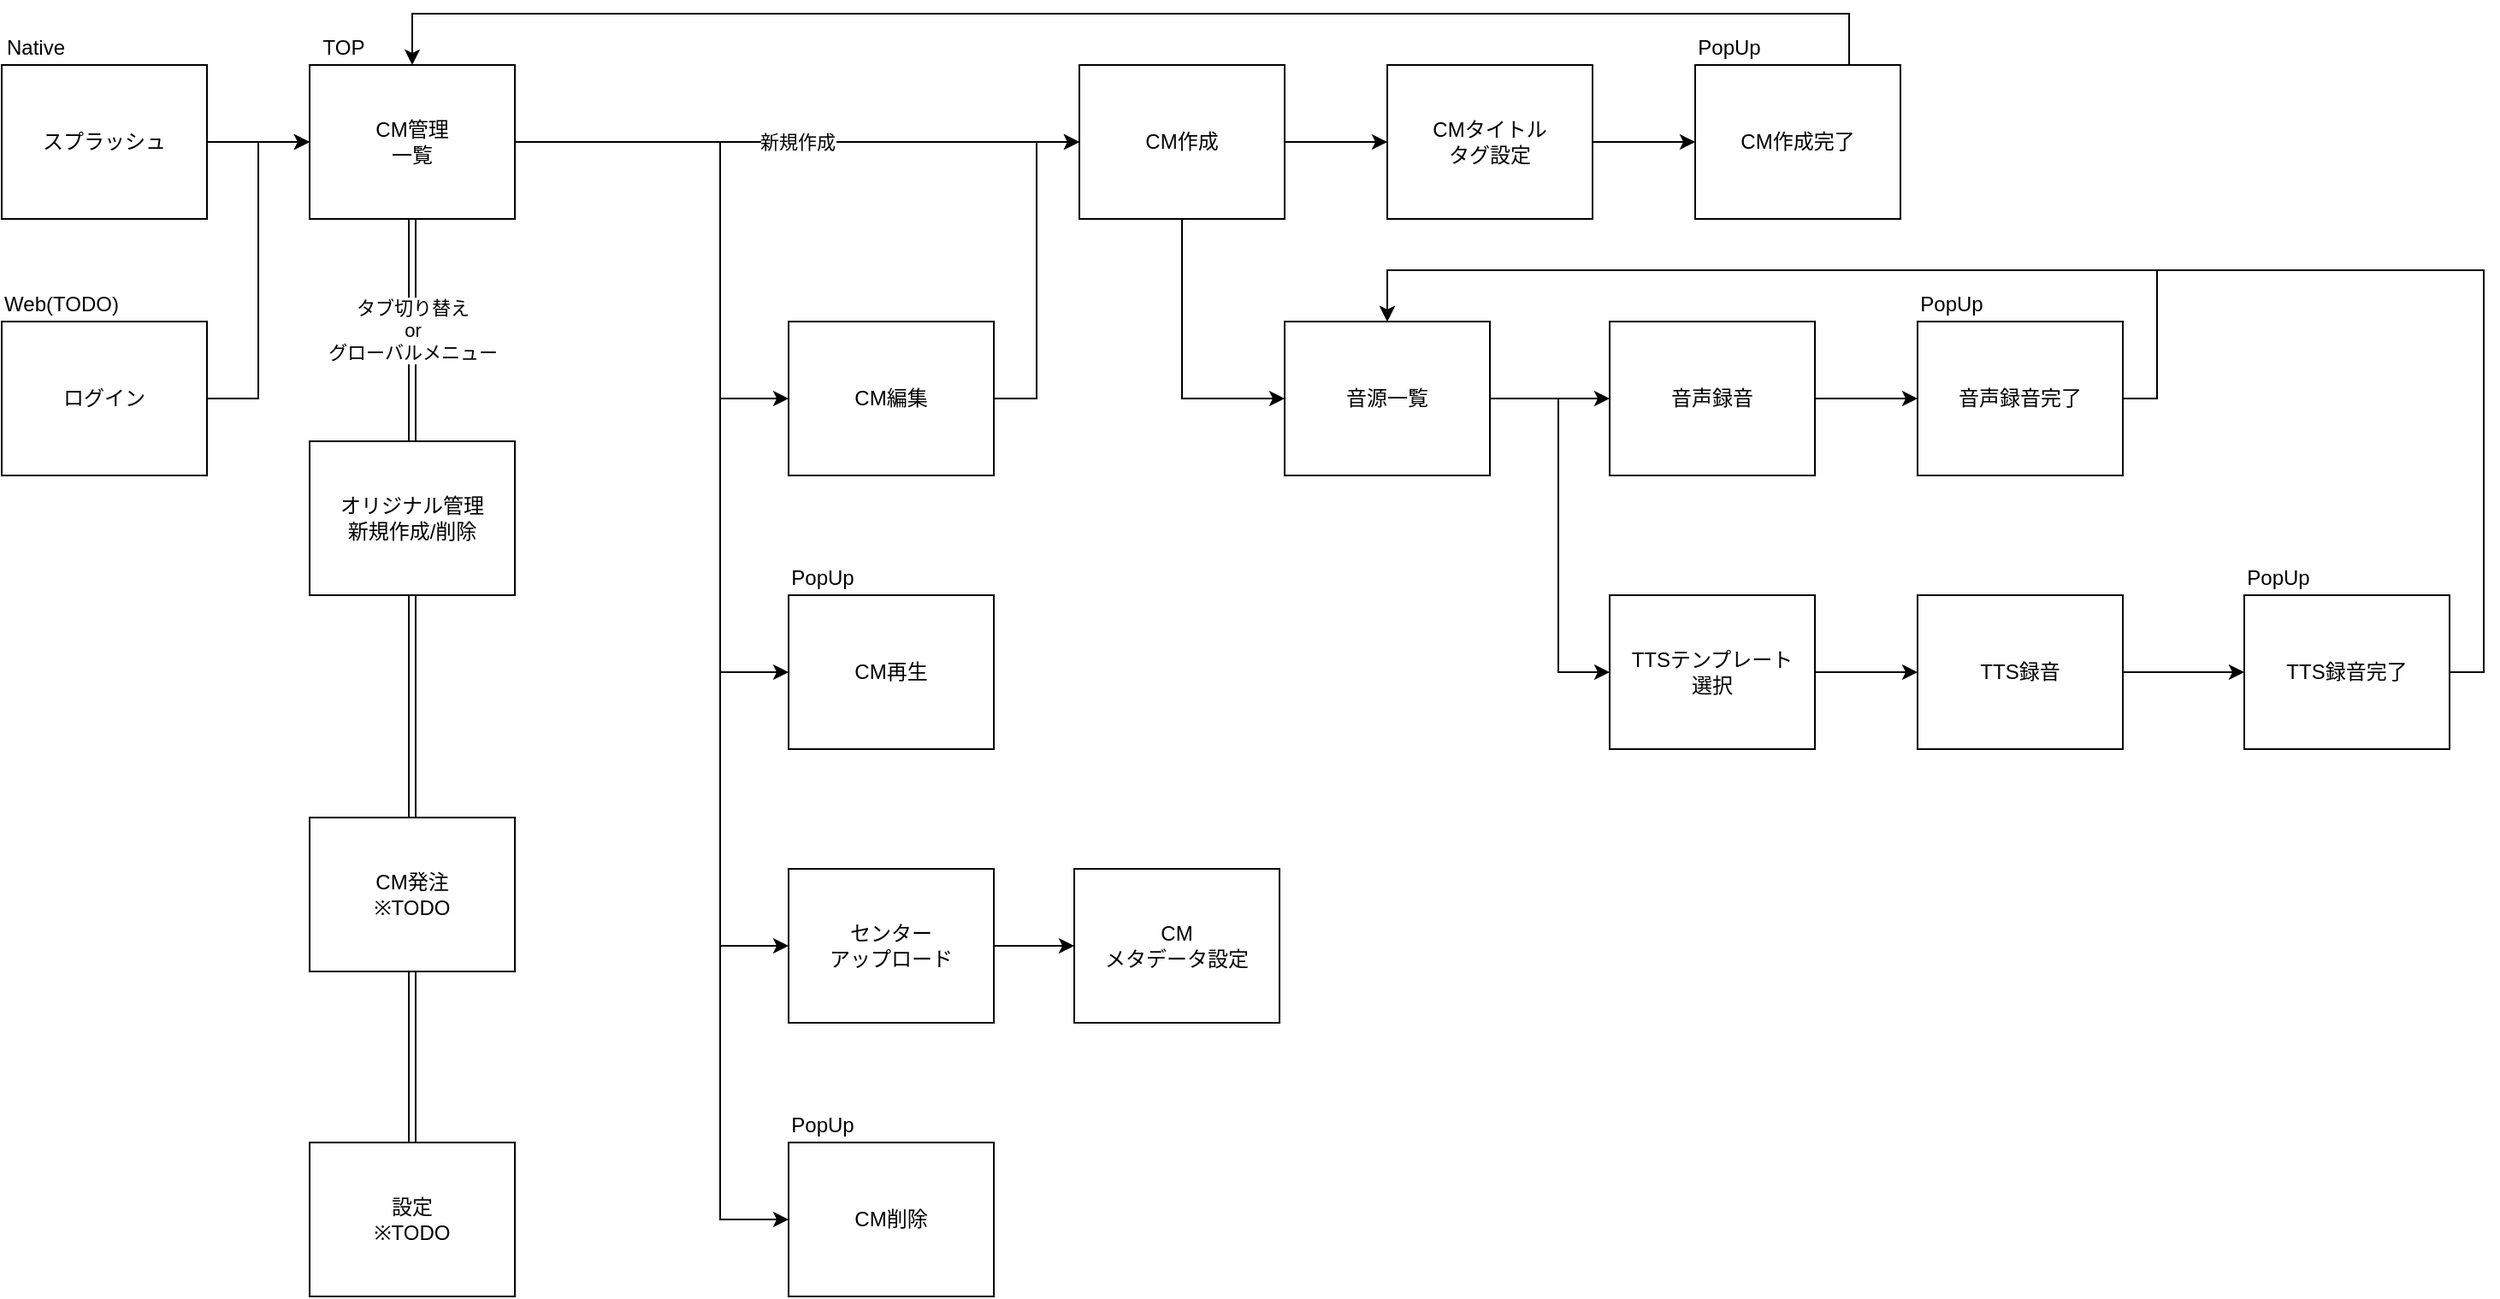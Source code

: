 <mxfile version="13.6.2" type="device"><diagram id="WqWZgD3vgtf2L1N1Ggok" name="ページ1"><mxGraphModel dx="1086" dy="816" grid="1" gridSize="10" guides="1" tooltips="1" connect="1" arrows="1" fold="1" page="1" pageScale="1" pageWidth="827" pageHeight="1169" math="0" shadow="0"><root><mxCell id="0"/><mxCell id="1" parent="0"/><mxCell id="hDD3GA9I00zkFGCR_pqn-11" style="edgeStyle=orthogonalEdgeStyle;rounded=0;orthogonalLoop=1;jettySize=auto;html=1;exitX=1;exitY=0.5;exitDx=0;exitDy=0;entryX=0;entryY=0.5;entryDx=0;entryDy=0;" parent="1" source="hDD3GA9I00zkFGCR_pqn-2" target="hDD3GA9I00zkFGCR_pqn-3" edge="1"><mxGeometry relative="1" as="geometry"/></mxCell><mxCell id="hDD3GA9I00zkFGCR_pqn-2" value="スプラッシュ" style="rounded=0;whiteSpace=wrap;html=1;" parent="1" vertex="1"><mxGeometry x="80" y="200" width="120" height="90" as="geometry"/></mxCell><mxCell id="hDD3GA9I00zkFGCR_pqn-12" value="新規作成" style="edgeStyle=orthogonalEdgeStyle;rounded=0;orthogonalLoop=1;jettySize=auto;html=1;exitX=1;exitY=0.5;exitDx=0;exitDy=0;entryX=0;entryY=0.5;entryDx=0;entryDy=0;" parent="1" source="hDD3GA9I00zkFGCR_pqn-3" target="hDD3GA9I00zkFGCR_pqn-4" edge="1"><mxGeometry relative="1" as="geometry"/></mxCell><mxCell id="hDD3GA9I00zkFGCR_pqn-14" style="edgeStyle=orthogonalEdgeStyle;rounded=0;orthogonalLoop=1;jettySize=auto;html=1;exitX=1;exitY=0.5;exitDx=0;exitDy=0;entryX=0;entryY=0.5;entryDx=0;entryDy=0;" parent="1" source="hDD3GA9I00zkFGCR_pqn-3" target="hDD3GA9I00zkFGCR_pqn-7" edge="1"><mxGeometry relative="1" as="geometry"><Array as="points"><mxPoint x="500" y="245"/><mxPoint x="500" y="555"/></Array></mxGeometry></mxCell><mxCell id="hDD3GA9I00zkFGCR_pqn-32" style="edgeStyle=orthogonalEdgeStyle;rounded=0;orthogonalLoop=1;jettySize=auto;html=1;exitX=1;exitY=0.5;exitDx=0;exitDy=0;entryX=0;entryY=0.5;entryDx=0;entryDy=0;" parent="1" source="hDD3GA9I00zkFGCR_pqn-3" target="hDD3GA9I00zkFGCR_pqn-27" edge="1"><mxGeometry relative="1" as="geometry"><Array as="points"><mxPoint x="500" y="245"/><mxPoint x="500" y="715"/></Array></mxGeometry></mxCell><mxCell id="hDD3GA9I00zkFGCR_pqn-36" style="edgeStyle=orthogonalEdgeStyle;rounded=0;orthogonalLoop=1;jettySize=auto;html=1;exitX=1;exitY=0.5;exitDx=0;exitDy=0;entryX=0;entryY=0.5;entryDx=0;entryDy=0;" parent="1" source="hDD3GA9I00zkFGCR_pqn-3" target="hDD3GA9I00zkFGCR_pqn-35" edge="1"><mxGeometry relative="1" as="geometry"><Array as="points"><mxPoint x="500" y="245"/><mxPoint x="500" y="875"/></Array></mxGeometry></mxCell><mxCell id="e4EBdBkjIyevoasEQ6yY-8" style="edgeStyle=orthogonalEdgeStyle;rounded=0;orthogonalLoop=1;jettySize=auto;html=1;exitX=1;exitY=0.5;exitDx=0;exitDy=0;entryX=0;entryY=0.5;entryDx=0;entryDy=0;" parent="1" source="hDD3GA9I00zkFGCR_pqn-3" target="e4EBdBkjIyevoasEQ6yY-7" edge="1"><mxGeometry relative="1" as="geometry"><Array as="points"><mxPoint x="500" y="245"/><mxPoint x="500" y="395"/></Array></mxGeometry></mxCell><mxCell id="e4EBdBkjIyevoasEQ6yY-11" value="タブ切り替え&lt;br&gt;or&lt;br&gt;グローバルメニュー" style="edgeStyle=orthogonalEdgeStyle;rounded=0;orthogonalLoop=1;jettySize=auto;html=1;exitX=0.5;exitY=1;exitDx=0;exitDy=0;entryX=0.5;entryY=0;entryDx=0;entryDy=0;shape=link;" parent="1" source="hDD3GA9I00zkFGCR_pqn-3" target="e4EBdBkjIyevoasEQ6yY-5" edge="1"><mxGeometry relative="1" as="geometry"/></mxCell><mxCell id="hDD3GA9I00zkFGCR_pqn-3" value="CM管理&lt;br&gt;一覧" style="rounded=0;whiteSpace=wrap;html=1;" parent="1" vertex="1"><mxGeometry x="260" y="200" width="120" height="90" as="geometry"/></mxCell><mxCell id="hDD3GA9I00zkFGCR_pqn-15" style="edgeStyle=orthogonalEdgeStyle;rounded=0;orthogonalLoop=1;jettySize=auto;html=1;exitX=0.5;exitY=1;exitDx=0;exitDy=0;entryX=0;entryY=0.5;entryDx=0;entryDy=0;" parent="1" source="hDD3GA9I00zkFGCR_pqn-4" target="hDD3GA9I00zkFGCR_pqn-5" edge="1"><mxGeometry relative="1" as="geometry"/></mxCell><mxCell id="hDD3GA9I00zkFGCR_pqn-29" style="edgeStyle=orthogonalEdgeStyle;rounded=0;orthogonalLoop=1;jettySize=auto;html=1;exitX=1;exitY=0.5;exitDx=0;exitDy=0;" parent="1" source="hDD3GA9I00zkFGCR_pqn-4" target="hDD3GA9I00zkFGCR_pqn-28" edge="1"><mxGeometry relative="1" as="geometry"/></mxCell><mxCell id="hDD3GA9I00zkFGCR_pqn-4" value="CM作成" style="rounded=0;whiteSpace=wrap;html=1;" parent="1" vertex="1"><mxGeometry x="710" y="200" width="120" height="90" as="geometry"/></mxCell><mxCell id="hDD3GA9I00zkFGCR_pqn-16" style="edgeStyle=orthogonalEdgeStyle;rounded=0;orthogonalLoop=1;jettySize=auto;html=1;exitX=1;exitY=0.5;exitDx=0;exitDy=0;entryX=0;entryY=0.5;entryDx=0;entryDy=0;" parent="1" source="hDD3GA9I00zkFGCR_pqn-5" target="hDD3GA9I00zkFGCR_pqn-8" edge="1"><mxGeometry relative="1" as="geometry"/></mxCell><mxCell id="e4EBdBkjIyevoasEQ6yY-3" style="edgeStyle=orthogonalEdgeStyle;rounded=0;orthogonalLoop=1;jettySize=auto;html=1;exitX=1;exitY=0.5;exitDx=0;exitDy=0;entryX=0;entryY=0.5;entryDx=0;entryDy=0;" parent="1" source="hDD3GA9I00zkFGCR_pqn-5" target="hDD3GA9I00zkFGCR_pqn-10" edge="1"><mxGeometry relative="1" as="geometry"><Array as="points"><mxPoint x="990" y="395"/><mxPoint x="990" y="555"/></Array></mxGeometry></mxCell><mxCell id="hDD3GA9I00zkFGCR_pqn-5" value="音源一覧" style="rounded=0;whiteSpace=wrap;html=1;" parent="1" vertex="1"><mxGeometry x="830" y="350" width="120" height="90" as="geometry"/></mxCell><mxCell id="hDD3GA9I00zkFGCR_pqn-7" value="CM再生" style="rounded=0;whiteSpace=wrap;html=1;" parent="1" vertex="1"><mxGeometry x="540" y="510" width="120" height="90" as="geometry"/></mxCell><mxCell id="hDD3GA9I00zkFGCR_pqn-39" style="edgeStyle=orthogonalEdgeStyle;rounded=0;orthogonalLoop=1;jettySize=auto;html=1;exitX=1;exitY=0.5;exitDx=0;exitDy=0;entryX=0;entryY=0.5;entryDx=0;entryDy=0;" parent="1" source="hDD3GA9I00zkFGCR_pqn-8" target="hDD3GA9I00zkFGCR_pqn-37" edge="1"><mxGeometry relative="1" as="geometry"/></mxCell><mxCell id="hDD3GA9I00zkFGCR_pqn-8" value="音声録音" style="rounded=0;whiteSpace=wrap;html=1;" parent="1" vertex="1"><mxGeometry x="1020" y="350" width="120" height="90" as="geometry"/></mxCell><mxCell id="hDD3GA9I00zkFGCR_pqn-40" style="edgeStyle=orthogonalEdgeStyle;rounded=0;orthogonalLoop=1;jettySize=auto;html=1;exitX=1;exitY=0.5;exitDx=0;exitDy=0;entryX=0;entryY=0.5;entryDx=0;entryDy=0;" parent="1" source="hDD3GA9I00zkFGCR_pqn-9" target="hDD3GA9I00zkFGCR_pqn-38" edge="1"><mxGeometry relative="1" as="geometry"/></mxCell><mxCell id="hDD3GA9I00zkFGCR_pqn-9" value="TTS録音" style="rounded=0;whiteSpace=wrap;html=1;" parent="1" vertex="1"><mxGeometry x="1200" y="510" width="120" height="90" as="geometry"/></mxCell><mxCell id="e4EBdBkjIyevoasEQ6yY-4" style="edgeStyle=orthogonalEdgeStyle;rounded=0;orthogonalLoop=1;jettySize=auto;html=1;exitX=1;exitY=0.5;exitDx=0;exitDy=0;entryX=0;entryY=0.5;entryDx=0;entryDy=0;" parent="1" source="hDD3GA9I00zkFGCR_pqn-10" target="hDD3GA9I00zkFGCR_pqn-9" edge="1"><mxGeometry relative="1" as="geometry"/></mxCell><mxCell id="hDD3GA9I00zkFGCR_pqn-10" value="TTSテンプレート&lt;br&gt;選択" style="rounded=0;whiteSpace=wrap;html=1;" parent="1" vertex="1"><mxGeometry x="1020" y="510" width="120" height="90" as="geometry"/></mxCell><mxCell id="e4EBdBkjIyevoasEQ6yY-13" value="" style="edgeStyle=orthogonalEdgeStyle;rounded=0;orthogonalLoop=1;jettySize=auto;html=1;exitX=0.5;exitY=1;exitDx=0;exitDy=0;entryX=0.5;entryY=0;entryDx=0;entryDy=0;shape=link;" parent="1" source="hDD3GA9I00zkFGCR_pqn-20" target="hDD3GA9I00zkFGCR_pqn-21" edge="1"><mxGeometry relative="1" as="geometry"/></mxCell><mxCell id="hDD3GA9I00zkFGCR_pqn-20" value="CM発注&lt;br&gt;※TODO" style="rounded=0;whiteSpace=wrap;html=1;" parent="1" vertex="1"><mxGeometry x="260" y="640" width="120" height="90" as="geometry"/></mxCell><mxCell id="hDD3GA9I00zkFGCR_pqn-21" value="設定&lt;br&gt;※TODO" style="rounded=0;whiteSpace=wrap;html=1;" parent="1" vertex="1"><mxGeometry x="260" y="830" width="120" height="90" as="geometry"/></mxCell><mxCell id="9iZshQ6x4nwOBVanAQAm-6" style="edgeStyle=orthogonalEdgeStyle;rounded=0;orthogonalLoop=1;jettySize=auto;html=1;exitX=1;exitY=0.5;exitDx=0;exitDy=0;entryX=0;entryY=0.5;entryDx=0;entryDy=0;" edge="1" parent="1" source="hDD3GA9I00zkFGCR_pqn-27" target="9iZshQ6x4nwOBVanAQAm-5"><mxGeometry relative="1" as="geometry"/></mxCell><mxCell id="hDD3GA9I00zkFGCR_pqn-27" value="センター&lt;br&gt;アップロード" style="rounded=0;whiteSpace=wrap;html=1;" parent="1" vertex="1"><mxGeometry x="540" y="670" width="120" height="90" as="geometry"/></mxCell><mxCell id="hDD3GA9I00zkFGCR_pqn-31" style="edgeStyle=orthogonalEdgeStyle;rounded=0;orthogonalLoop=1;jettySize=auto;html=1;exitX=1;exitY=0.5;exitDx=0;exitDy=0;entryX=0;entryY=0.5;entryDx=0;entryDy=0;" parent="1" source="hDD3GA9I00zkFGCR_pqn-28" target="hDD3GA9I00zkFGCR_pqn-30" edge="1"><mxGeometry relative="1" as="geometry"/></mxCell><mxCell id="hDD3GA9I00zkFGCR_pqn-28" value="CMタイトル&lt;br&gt;タグ設定" style="rounded=0;whiteSpace=wrap;html=1;" parent="1" vertex="1"><mxGeometry x="890" y="200" width="120" height="90" as="geometry"/></mxCell><mxCell id="e4EBdBkjIyevoasEQ6yY-10" style="edgeStyle=orthogonalEdgeStyle;rounded=0;orthogonalLoop=1;jettySize=auto;html=1;exitX=1;exitY=0.5;exitDx=0;exitDy=0;entryX=0.5;entryY=0;entryDx=0;entryDy=0;" parent="1" source="hDD3GA9I00zkFGCR_pqn-30" target="hDD3GA9I00zkFGCR_pqn-3" edge="1"><mxGeometry relative="1" as="geometry"><Array as="points"><mxPoint x="1160" y="245"/><mxPoint x="1160" y="170"/><mxPoint x="320" y="170"/></Array></mxGeometry></mxCell><mxCell id="hDD3GA9I00zkFGCR_pqn-30" value="CM作成完了" style="rounded=0;whiteSpace=wrap;html=1;" parent="1" vertex="1"><mxGeometry x="1070" y="200" width="120" height="90" as="geometry"/></mxCell><mxCell id="hDD3GA9I00zkFGCR_pqn-35" value="CM削除" style="rounded=0;whiteSpace=wrap;html=1;" parent="1" vertex="1"><mxGeometry x="540" y="830" width="120" height="90" as="geometry"/></mxCell><mxCell id="hDD3GA9I00zkFGCR_pqn-41" style="edgeStyle=orthogonalEdgeStyle;rounded=0;orthogonalLoop=1;jettySize=auto;html=1;exitX=1;exitY=0.5;exitDx=0;exitDy=0;entryX=0.5;entryY=0;entryDx=0;entryDy=0;" parent="1" source="hDD3GA9I00zkFGCR_pqn-37" target="hDD3GA9I00zkFGCR_pqn-5" edge="1"><mxGeometry relative="1" as="geometry"><Array as="points"><mxPoint x="1340" y="395"/><mxPoint x="1340" y="320"/><mxPoint x="890" y="320"/></Array></mxGeometry></mxCell><mxCell id="hDD3GA9I00zkFGCR_pqn-37" value="音声録音完了" style="rounded=0;whiteSpace=wrap;html=1;" parent="1" vertex="1"><mxGeometry x="1200" y="350" width="120" height="90" as="geometry"/></mxCell><mxCell id="hDD3GA9I00zkFGCR_pqn-42" style="edgeStyle=orthogonalEdgeStyle;rounded=0;orthogonalLoop=1;jettySize=auto;html=1;exitX=1;exitY=0.5;exitDx=0;exitDy=0;entryX=0.5;entryY=0;entryDx=0;entryDy=0;" parent="1" source="hDD3GA9I00zkFGCR_pqn-38" target="hDD3GA9I00zkFGCR_pqn-5" edge="1"><mxGeometry relative="1" as="geometry"><Array as="points"><mxPoint x="1531" y="555"/><mxPoint x="1531" y="320"/><mxPoint x="890" y="320"/></Array></mxGeometry></mxCell><mxCell id="hDD3GA9I00zkFGCR_pqn-38" value="TTS録音完了" style="rounded=0;whiteSpace=wrap;html=1;" parent="1" vertex="1"><mxGeometry x="1391" y="510" width="120" height="90" as="geometry"/></mxCell><mxCell id="hDD3GA9I00zkFGCR_pqn-45" value="PopUp" style="text;html=1;strokeColor=none;fillColor=none;align=center;verticalAlign=middle;whiteSpace=wrap;rounded=0;" parent="1" vertex="1"><mxGeometry x="1070" y="180" width="40" height="20" as="geometry"/></mxCell><mxCell id="hDD3GA9I00zkFGCR_pqn-46" value="PopUp" style="text;html=1;strokeColor=none;fillColor=none;align=center;verticalAlign=middle;whiteSpace=wrap;rounded=0;" parent="1" vertex="1"><mxGeometry x="1200" y="330" width="40" height="20" as="geometry"/></mxCell><mxCell id="hDD3GA9I00zkFGCR_pqn-47" value="PopUp" style="text;html=1;strokeColor=none;fillColor=none;align=center;verticalAlign=middle;whiteSpace=wrap;rounded=0;" parent="1" vertex="1"><mxGeometry x="1391" y="490" width="40" height="20" as="geometry"/></mxCell><mxCell id="hDD3GA9I00zkFGCR_pqn-49" value="PopUp" style="text;html=1;strokeColor=none;fillColor=none;align=center;verticalAlign=middle;whiteSpace=wrap;rounded=0;" parent="1" vertex="1"><mxGeometry x="540" y="490" width="40" height="20" as="geometry"/></mxCell><mxCell id="hDD3GA9I00zkFGCR_pqn-50" value="PopUp" style="text;html=1;strokeColor=none;fillColor=none;align=center;verticalAlign=middle;whiteSpace=wrap;rounded=0;" parent="1" vertex="1"><mxGeometry x="540" y="810" width="40" height="20" as="geometry"/></mxCell><mxCell id="e4EBdBkjIyevoasEQ6yY-12" value="" style="edgeStyle=orthogonalEdgeStyle;rounded=0;orthogonalLoop=1;jettySize=auto;html=1;exitX=0.5;exitY=1;exitDx=0;exitDy=0;entryX=0.5;entryY=0;entryDx=0;entryDy=0;shape=link;" parent="1" source="e4EBdBkjIyevoasEQ6yY-5" target="hDD3GA9I00zkFGCR_pqn-20" edge="1"><mxGeometry relative="1" as="geometry"/></mxCell><mxCell id="e4EBdBkjIyevoasEQ6yY-5" value="オリジナル管理&lt;br&gt;新規作成/削除" style="rounded=0;whiteSpace=wrap;html=1;" parent="1" vertex="1"><mxGeometry x="260" y="420" width="120" height="90" as="geometry"/></mxCell><mxCell id="e4EBdBkjIyevoasEQ6yY-6" value="TOP" style="text;html=1;strokeColor=none;fillColor=none;align=center;verticalAlign=middle;whiteSpace=wrap;rounded=0;" parent="1" vertex="1"><mxGeometry x="260" y="180" width="40" height="20" as="geometry"/></mxCell><mxCell id="e4EBdBkjIyevoasEQ6yY-9" style="edgeStyle=orthogonalEdgeStyle;rounded=0;orthogonalLoop=1;jettySize=auto;html=1;exitX=1;exitY=0.5;exitDx=0;exitDy=0;entryX=0;entryY=0.5;entryDx=0;entryDy=0;" parent="1" source="e4EBdBkjIyevoasEQ6yY-7" target="hDD3GA9I00zkFGCR_pqn-4" edge="1"><mxGeometry relative="1" as="geometry"/></mxCell><mxCell id="e4EBdBkjIyevoasEQ6yY-7" value="CM編集" style="rounded=0;whiteSpace=wrap;html=1;" parent="1" vertex="1"><mxGeometry x="540" y="350" width="120" height="90" as="geometry"/></mxCell><mxCell id="9iZshQ6x4nwOBVanAQAm-1" value="Native" style="text;html=1;strokeColor=none;fillColor=none;align=center;verticalAlign=middle;whiteSpace=wrap;rounded=0;" vertex="1" parent="1"><mxGeometry x="80" y="180" width="40" height="20" as="geometry"/></mxCell><mxCell id="9iZshQ6x4nwOBVanAQAm-4" style="edgeStyle=orthogonalEdgeStyle;rounded=0;orthogonalLoop=1;jettySize=auto;html=1;exitX=1;exitY=0.5;exitDx=0;exitDy=0;entryX=0;entryY=0.5;entryDx=0;entryDy=0;" edge="1" parent="1" source="9iZshQ6x4nwOBVanAQAm-2" target="hDD3GA9I00zkFGCR_pqn-3"><mxGeometry relative="1" as="geometry"/></mxCell><mxCell id="9iZshQ6x4nwOBVanAQAm-2" value="ログイン" style="rounded=0;whiteSpace=wrap;html=1;" vertex="1" parent="1"><mxGeometry x="80" y="350" width="120" height="90" as="geometry"/></mxCell><mxCell id="9iZshQ6x4nwOBVanAQAm-3" value="Web(TODO)" style="text;html=1;strokeColor=none;fillColor=none;align=center;verticalAlign=middle;whiteSpace=wrap;rounded=0;" vertex="1" parent="1"><mxGeometry x="80" y="330" width="70" height="20" as="geometry"/></mxCell><mxCell id="9iZshQ6x4nwOBVanAQAm-5" value="CM&lt;br&gt;メタデータ設定" style="rounded=0;whiteSpace=wrap;html=1;" vertex="1" parent="1"><mxGeometry x="707" y="670" width="120" height="90" as="geometry"/></mxCell></root></mxGraphModel></diagram></mxfile>